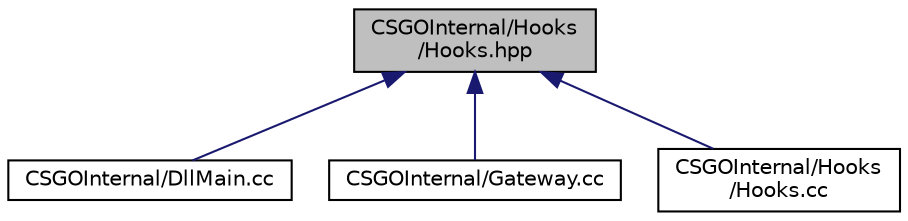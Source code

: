 digraph "CSGOInternal/Hooks/Hooks.hpp"
{
 // LATEX_PDF_SIZE
  edge [fontname="Helvetica",fontsize="10",labelfontname="Helvetica",labelfontsize="10"];
  node [fontname="Helvetica",fontsize="10",shape=record];
  Node1 [label="CSGOInternal/Hooks\l/Hooks.hpp",height=0.2,width=0.4,color="black", fillcolor="grey75", style="filled", fontcolor="black",tooltip=" "];
  Node1 -> Node2 [dir="back",color="midnightblue",fontsize="10",style="solid",fontname="Helvetica"];
  Node2 [label="CSGOInternal/DllMain.cc",height=0.2,width=0.4,color="black", fillcolor="white", style="filled",URL="$_dll_main_8cc.html",tooltip=" "];
  Node1 -> Node3 [dir="back",color="midnightblue",fontsize="10",style="solid",fontname="Helvetica"];
  Node3 [label="CSGOInternal/Gateway.cc",height=0.2,width=0.4,color="black", fillcolor="white", style="filled",URL="$_gateway_8cc.html",tooltip=" "];
  Node1 -> Node4 [dir="back",color="midnightblue",fontsize="10",style="solid",fontname="Helvetica"];
  Node4 [label="CSGOInternal/Hooks\l/Hooks.cc",height=0.2,width=0.4,color="black", fillcolor="white", style="filled",URL="$_hooks_8cc.html",tooltip=" "];
}
